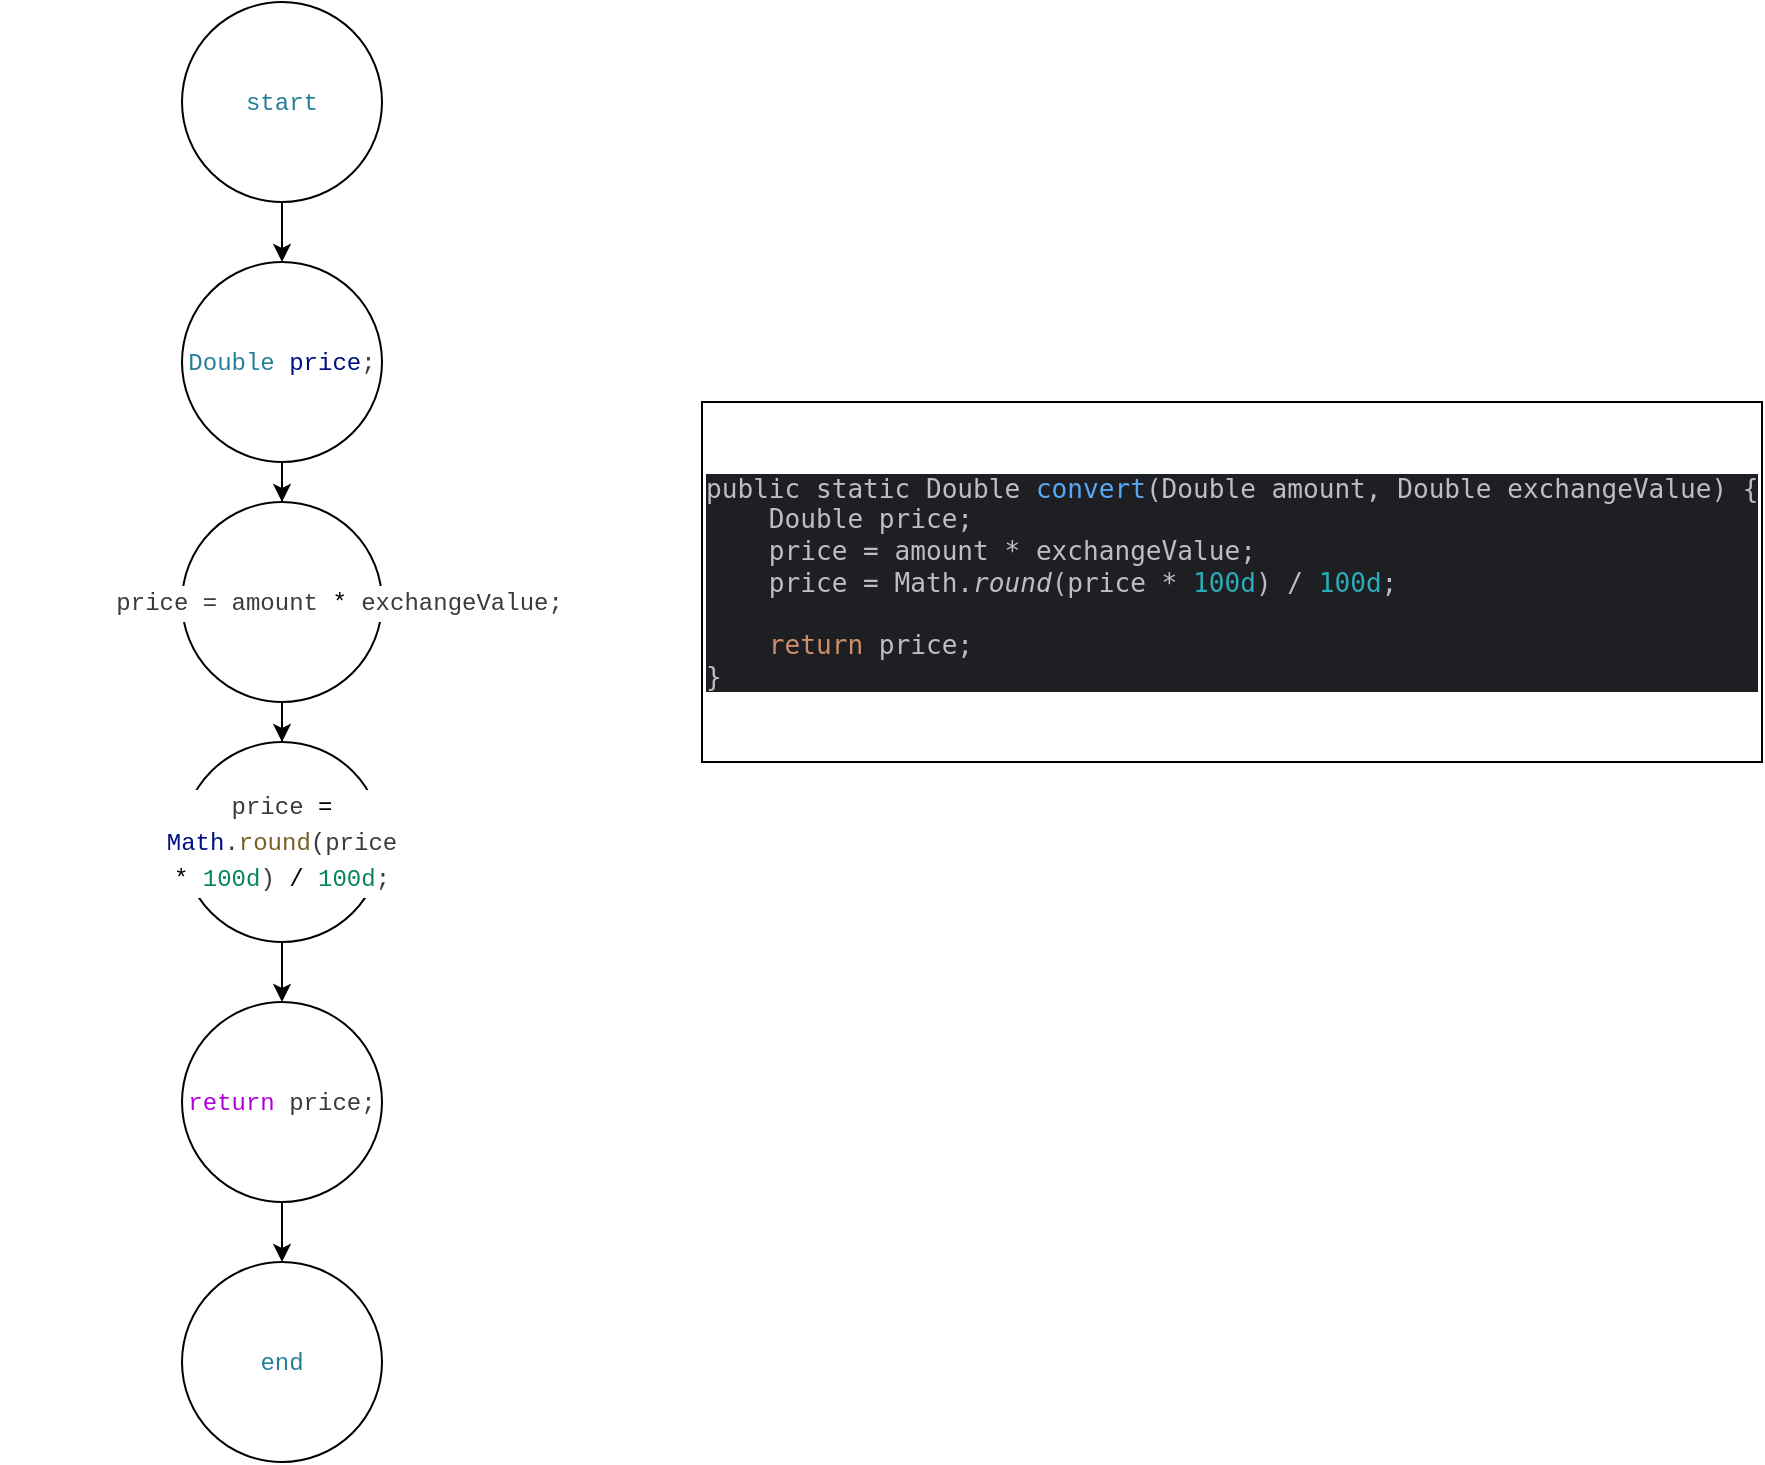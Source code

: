 <mxfile version="21.1.8" type="device">
  <diagram name="Page-1" id="3TWUvZ5Rk1py71Z479T_">
    <mxGraphModel dx="2049" dy="890" grid="1" gridSize="10" guides="1" tooltips="1" connect="1" arrows="1" fold="1" page="1" pageScale="1" pageWidth="850" pageHeight="1100" math="0" shadow="0">
      <root>
        <mxCell id="0" />
        <mxCell id="1" parent="0" />
        <mxCell id="1wrtnPbaSpCz-usxBblL-10" value="" style="edgeStyle=orthogonalEdgeStyle;rounded=0;orthogonalLoop=1;jettySize=auto;html=1;" edge="1" parent="1" source="1wrtnPbaSpCz-usxBblL-1" target="1wrtnPbaSpCz-usxBblL-7">
          <mxGeometry relative="1" as="geometry" />
        </mxCell>
        <mxCell id="1wrtnPbaSpCz-usxBblL-1" value="&lt;meta charset=&quot;utf-8&quot;&gt;&lt;div style=&quot;color: rgb(59, 59, 59); background-color: rgb(255, 255, 255); font-family: Menlo, Monaco, &amp;quot;Courier New&amp;quot;, monospace; font-weight: normal; font-size: 12px; line-height: 18px;&quot;&gt;&lt;div&gt;&lt;span style=&quot;color: #3b3b3b;&quot;&gt;        &lt;/span&gt;&lt;span style=&quot;color: #267f99;&quot;&gt;Double&lt;/span&gt;&lt;span style=&quot;color: #3b3b3b;&quot;&gt; &lt;/span&gt;&lt;span style=&quot;color: #001080;&quot;&gt;price&lt;/span&gt;&lt;span style=&quot;color: #3b3b3b;&quot;&gt;;&lt;/span&gt;&lt;/div&gt;&lt;div&gt;&lt;span style=&quot;color: #3b3b3b;&quot;&gt;&lt;/span&gt;&lt;/div&gt;&lt;/div&gt;" style="ellipse;whiteSpace=wrap;html=1;aspect=fixed;" vertex="1" parent="1">
          <mxGeometry x="180" y="230" width="100" height="100" as="geometry" />
        </mxCell>
        <mxCell id="1wrtnPbaSpCz-usxBblL-5" value="&lt;div style=&quot;background-color:#1e1f22;color:#bcbec4&quot;&gt;&lt;pre style=&quot;font-family:&#39;JetBrains Mono&#39;,monospace;font-size:9.8pt;&quot;&gt;public static Double &lt;span style=&quot;color:#56a8f5;&quot;&gt;convert&lt;/span&gt;(Double amount, Double exchangeValue) {&lt;br&gt;    Double price;&lt;br&gt;    price = amount * exchangeValue;&lt;br&gt;    price = Math.&lt;span style=&quot;font-style:italic;&quot;&gt;round&lt;/span&gt;(price * &lt;span style=&quot;color:#2aacb8;&quot;&gt;100d&lt;/span&gt;) / &lt;span style=&quot;color:#2aacb8;&quot;&gt;100d&lt;/span&gt;;&lt;br&gt;    &lt;br&gt;    &lt;span style=&quot;color:#cf8e6d;&quot;&gt;return &lt;/span&gt;price;&lt;br&gt;}&lt;/pre&gt;&lt;/div&gt;" style="rounded=0;whiteSpace=wrap;html=1;align=left;" vertex="1" parent="1">
          <mxGeometry x="440" y="300" width="530" height="180" as="geometry" />
        </mxCell>
        <mxCell id="1wrtnPbaSpCz-usxBblL-12" value="" style="edgeStyle=orthogonalEdgeStyle;rounded=0;orthogonalLoop=1;jettySize=auto;html=1;" edge="1" parent="1" source="1wrtnPbaSpCz-usxBblL-7" target="1wrtnPbaSpCz-usxBblL-8">
          <mxGeometry relative="1" as="geometry" />
        </mxCell>
        <mxCell id="1wrtnPbaSpCz-usxBblL-7" value="&lt;pre style=&quot;border-color: var(--border-color); color: rgb(188, 190, 196); text-align: left; font-family: &amp;quot;JetBrains Mono&amp;quot;, monospace; font-size: 9.8pt;&quot;&gt;&lt;div style=&quot;color: rgb(59, 59, 59); background-color: rgb(255, 255, 255); font-family: Menlo, Monaco, &amp;quot;Courier New&amp;quot;, monospace; font-size: 12px; line-height: 18px;&quot;&gt;&lt;div&gt;        price = amount &lt;span style=&quot;color: #000000;&quot;&gt;*&lt;/span&gt; exchangeValue;&lt;/div&gt;&lt;div&gt;&lt;/div&gt;&lt;/div&gt;&lt;/pre&gt;" style="ellipse;whiteSpace=wrap;html=1;aspect=fixed;" vertex="1" parent="1">
          <mxGeometry x="180" y="350" width="100" height="100" as="geometry" />
        </mxCell>
        <mxCell id="1wrtnPbaSpCz-usxBblL-11" value="" style="edgeStyle=orthogonalEdgeStyle;rounded=0;orthogonalLoop=1;jettySize=auto;html=1;" edge="1" parent="1" source="1wrtnPbaSpCz-usxBblL-8" target="1wrtnPbaSpCz-usxBblL-9">
          <mxGeometry relative="1" as="geometry" />
        </mxCell>
        <mxCell id="1wrtnPbaSpCz-usxBblL-8" value="&lt;meta charset=&quot;utf-8&quot;&gt;&lt;div style=&quot;color: rgb(59, 59, 59); background-color: rgb(255, 255, 255); font-family: Menlo, Monaco, &amp;quot;Courier New&amp;quot;, monospace; font-weight: normal; font-size: 12px; line-height: 18px;&quot;&gt;&lt;div&gt;&lt;span style=&quot;color: #3b3b3b;&quot;&gt;        price &lt;/span&gt;&lt;span style=&quot;color: #000000;&quot;&gt;=&lt;/span&gt;&lt;span style=&quot;color: #3b3b3b;&quot;&gt; &lt;/span&gt;&lt;span style=&quot;color: #001080;&quot;&gt;Math&lt;/span&gt;&lt;span style=&quot;color: #3b3b3b;&quot;&gt;.&lt;/span&gt;&lt;span style=&quot;color: #795e26;&quot;&gt;round&lt;/span&gt;&lt;span style=&quot;color: #3b3b3b;&quot;&gt;(price &lt;/span&gt;&lt;span style=&quot;color: #000000;&quot;&gt;*&lt;/span&gt;&lt;span style=&quot;color: #3b3b3b;&quot;&gt; &lt;/span&gt;&lt;span style=&quot;color: #098658;&quot;&gt;100d&lt;/span&gt;&lt;span style=&quot;color: #3b3b3b;&quot;&gt;) &lt;/span&gt;&lt;span style=&quot;color: #000000;&quot;&gt;/&lt;/span&gt;&lt;span style=&quot;color: #3b3b3b;&quot;&gt; &lt;/span&gt;&lt;span style=&quot;color: #098658;&quot;&gt;100d&lt;/span&gt;&lt;span style=&quot;color: #3b3b3b;&quot;&gt;;&lt;/span&gt;&lt;/div&gt;&lt;div&gt;&lt;span style=&quot;color: #3b3b3b;&quot;&gt;&lt;/span&gt;&lt;/div&gt;&lt;/div&gt;" style="ellipse;whiteSpace=wrap;html=1;aspect=fixed;" vertex="1" parent="1">
          <mxGeometry x="180" y="470" width="100" height="100" as="geometry" />
        </mxCell>
        <mxCell id="1wrtnPbaSpCz-usxBblL-15" value="" style="edgeStyle=orthogonalEdgeStyle;rounded=0;orthogonalLoop=1;jettySize=auto;html=1;" edge="1" parent="1" source="1wrtnPbaSpCz-usxBblL-9" target="1wrtnPbaSpCz-usxBblL-14">
          <mxGeometry relative="1" as="geometry" />
        </mxCell>
        <mxCell id="1wrtnPbaSpCz-usxBblL-9" value="&lt;meta charset=&quot;utf-8&quot;&gt;&lt;div style=&quot;color: rgb(59, 59, 59); background-color: rgb(255, 255, 255); font-family: Menlo, Monaco, &amp;quot;Courier New&amp;quot;, monospace; font-weight: normal; font-size: 12px; line-height: 18px;&quot;&gt;&lt;div&gt;&lt;span style=&quot;color: #3b3b3b;&quot;&gt;        &lt;/span&gt;&lt;span style=&quot;color: #af00db;&quot;&gt;return&lt;/span&gt;&lt;span style=&quot;color: #3b3b3b;&quot;&gt; price;&lt;/span&gt;&lt;/div&gt;&lt;div&gt;&lt;span style=&quot;color: #3b3b3b;&quot;&gt;&lt;/span&gt;&lt;/div&gt;&lt;/div&gt;" style="ellipse;whiteSpace=wrap;html=1;aspect=fixed;" vertex="1" parent="1">
          <mxGeometry x="180" y="600" width="100" height="100" as="geometry" />
        </mxCell>
        <mxCell id="1wrtnPbaSpCz-usxBblL-16" value="" style="edgeStyle=orthogonalEdgeStyle;rounded=0;orthogonalLoop=1;jettySize=auto;html=1;" edge="1" parent="1" source="1wrtnPbaSpCz-usxBblL-13" target="1wrtnPbaSpCz-usxBblL-1">
          <mxGeometry relative="1" as="geometry" />
        </mxCell>
        <mxCell id="1wrtnPbaSpCz-usxBblL-13" value="&lt;div style=&quot;background-color: rgb(255, 255, 255); font-family: Menlo, Monaco, &amp;quot;Courier New&amp;quot;, monospace; font-weight: normal; font-size: 12px; line-height: 18px;&quot;&gt;&lt;div style=&quot;&quot;&gt;&lt;font color=&quot;#267f99&quot;&gt;start&lt;/font&gt;&lt;/div&gt;&lt;div style=&quot;color: rgb(59, 59, 59);&quot;&gt;&lt;span style=&quot;color: #3b3b3b;&quot;&gt;&lt;/span&gt;&lt;/div&gt;&lt;/div&gt;" style="ellipse;whiteSpace=wrap;html=1;aspect=fixed;" vertex="1" parent="1">
          <mxGeometry x="180" y="100" width="100" height="100" as="geometry" />
        </mxCell>
        <mxCell id="1wrtnPbaSpCz-usxBblL-14" value="&lt;div style=&quot;background-color: rgb(255, 255, 255); font-family: Menlo, Monaco, &amp;quot;Courier New&amp;quot;, monospace; font-weight: normal; font-size: 12px; line-height: 18px;&quot;&gt;&lt;div style=&quot;&quot;&gt;&lt;font color=&quot;#267f99&quot;&gt;end&lt;/font&gt;&lt;/div&gt;&lt;div style=&quot;color: rgb(59, 59, 59);&quot;&gt;&lt;span style=&quot;color: #3b3b3b;&quot;&gt;&lt;/span&gt;&lt;/div&gt;&lt;/div&gt;" style="ellipse;whiteSpace=wrap;html=1;aspect=fixed;" vertex="1" parent="1">
          <mxGeometry x="180" y="730" width="100" height="100" as="geometry" />
        </mxCell>
      </root>
    </mxGraphModel>
  </diagram>
</mxfile>
